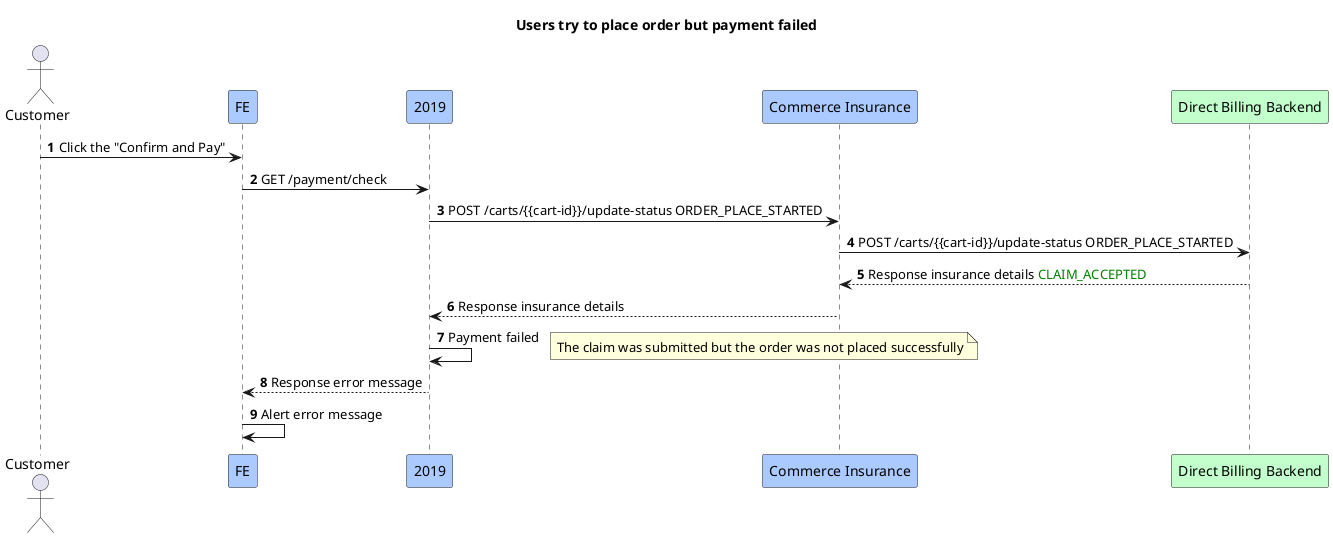@startuml
title Users try to place order but payment failed
actor Customer
participant FE #abcaff
participant "2019" #abcaff
participant "Commerce Insurance" #abcaff
participant "Direct Billing Backend" #c3ffcd

autonumber
Customer -> FE:Click the "Confirm and Pay"
FE -> 2019:GET /payment/check
2019 -> "Commerce Insurance":POST /carts/{{cart-id}}/update-status ORDER_PLACE_STARTED
"Commerce Insurance" -> "Direct Billing Backend":POST /carts/{{cart-id}}/update-status ORDER_PLACE_STARTED
"Direct Billing Backend" --> "Commerce Insurance":Response insurance details <font color=green>CLAIM_ACCEPTED
"Commerce Insurance" --> 2019:Response insurance details
2019 ->2019:Payment failed
note right
The claim was submitted but the order was not placed successfully
end note
2019 --> FE:Response error message
FE -> FE:Alert error message

@enduml

